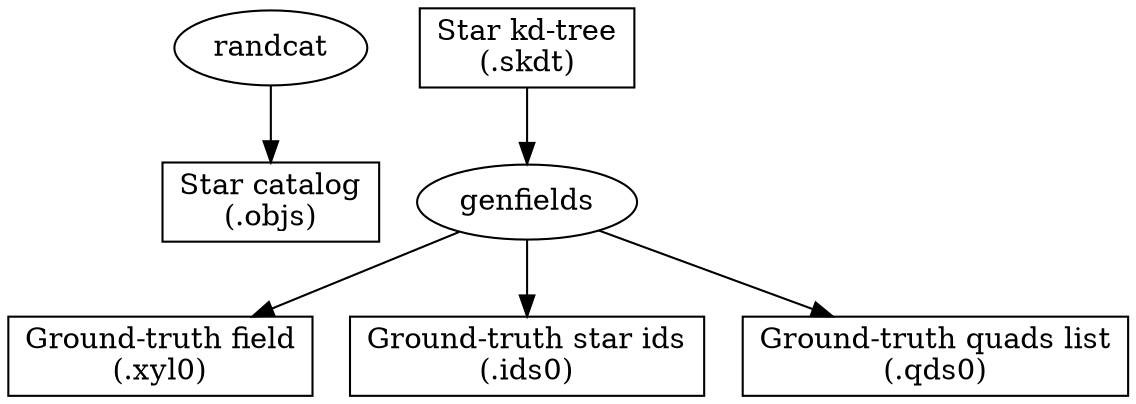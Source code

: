 graph debugpipeline {
	graph [ rankdir = TB ];
	node [ shape=box ];
	edge [ dir=forward ];

	objs [ label="Star catalog\n(.objs)" ];
	skdt [ label="Star kd-tree\n(.skdt)" ];
	xyl0 [ label="Ground-truth field\n(.xyl0)" ];
	ids0 [ label="Ground-truth star ids\n(.ids0)"];
	qds0 [ label="Ground-truth quads list\n(.qds0)"];

	node [ shape=ellipse ];

	randcat -- objs

	skdt -- genfields
	genfields -- xyl0
	genfields -- ids0
	genfields -- qds0
}

// render with:
//   dot -Tps2 -o pipeline3.eps pipeline3.dot
//   epstopng pipeline3.eps
